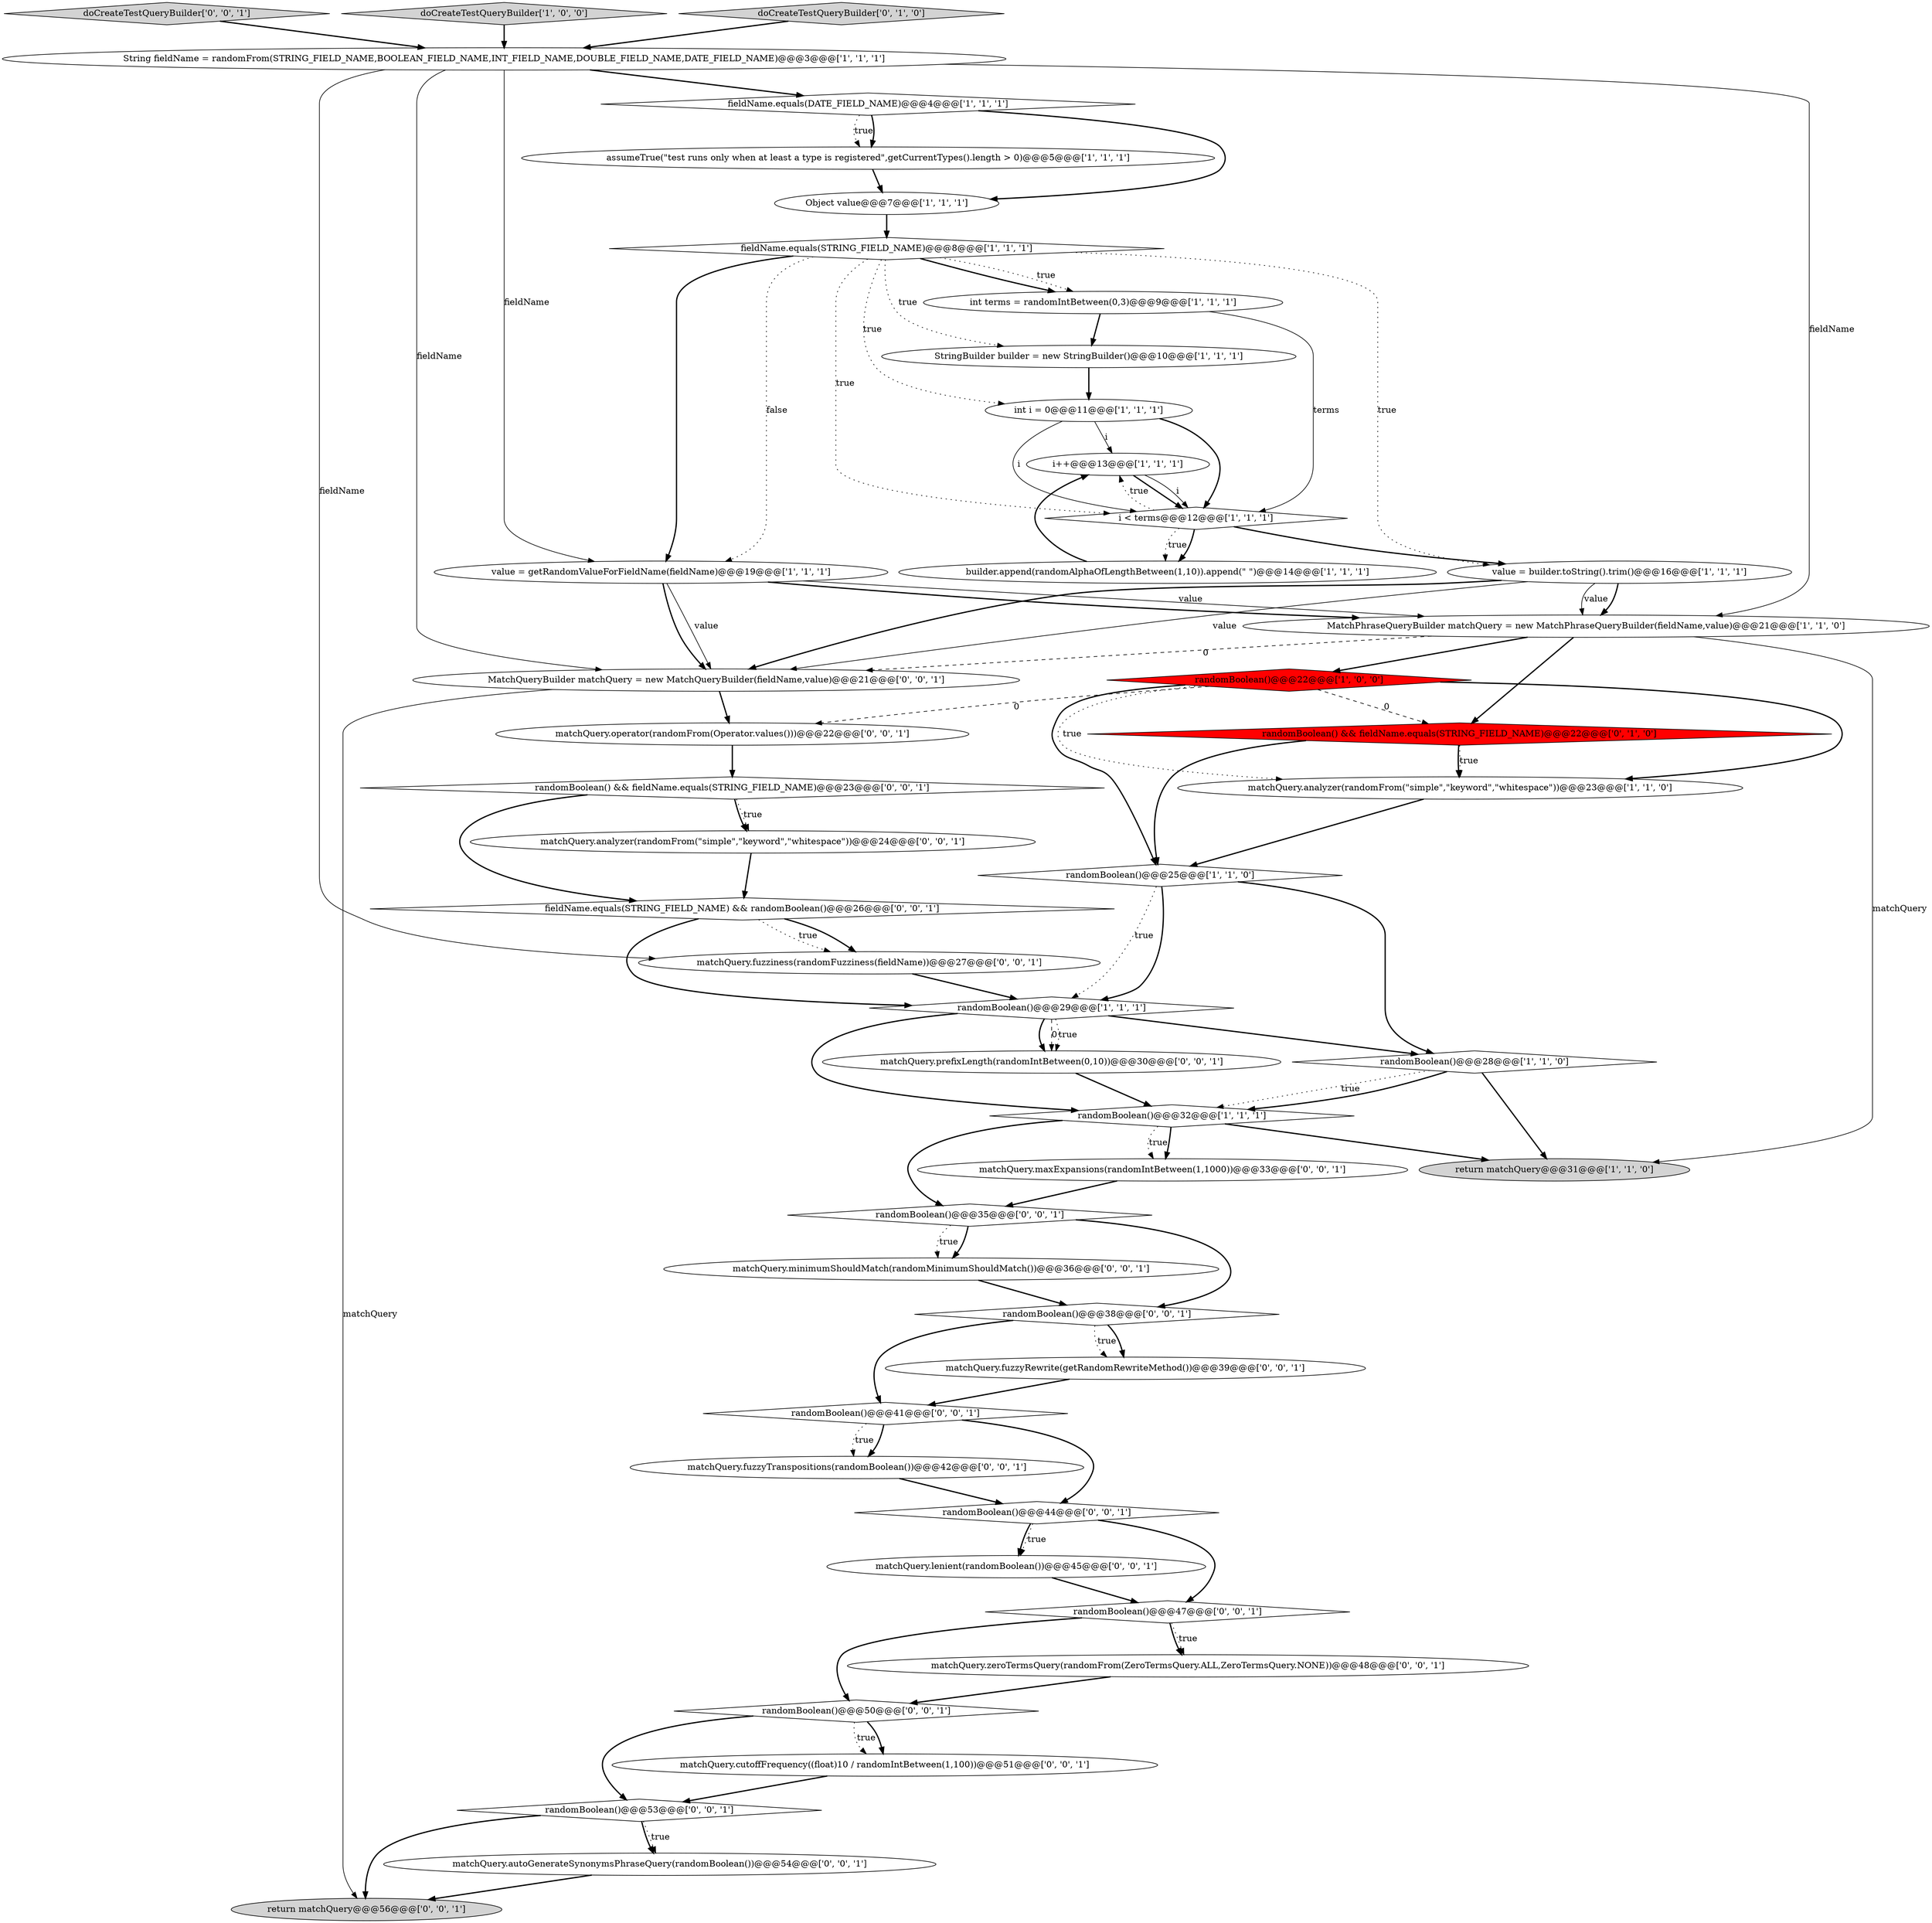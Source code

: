 digraph {
7 [style = filled, label = "assumeTrue(\"test runs only when at least a type is registered\",getCurrentTypes().length > 0)@@@5@@@['1', '1', '1']", fillcolor = white, shape = ellipse image = "AAA0AAABBB1BBB"];
8 [style = filled, label = "i++@@@13@@@['1', '1', '1']", fillcolor = white, shape = ellipse image = "AAA0AAABBB1BBB"];
28 [style = filled, label = "matchQuery.fuzzyRewrite(getRandomRewriteMethod())@@@39@@@['0', '0', '1']", fillcolor = white, shape = ellipse image = "AAA0AAABBB3BBB"];
40 [style = filled, label = "matchQuery.autoGenerateSynonymsPhraseQuery(randomBoolean())@@@54@@@['0', '0', '1']", fillcolor = white, shape = ellipse image = "AAA0AAABBB3BBB"];
44 [style = filled, label = "randomBoolean()@@@41@@@['0', '0', '1']", fillcolor = white, shape = diamond image = "AAA0AAABBB3BBB"];
2 [style = filled, label = "value = getRandomValueForFieldName(fieldName)@@@19@@@['1', '1', '1']", fillcolor = white, shape = ellipse image = "AAA0AAABBB1BBB"];
45 [style = filled, label = "randomBoolean()@@@44@@@['0', '0', '1']", fillcolor = white, shape = diamond image = "AAA0AAABBB3BBB"];
15 [style = filled, label = "randomBoolean()@@@32@@@['1', '1', '1']", fillcolor = white, shape = diamond image = "AAA0AAABBB1BBB"];
36 [style = filled, label = "randomBoolean()@@@35@@@['0', '0', '1']", fillcolor = white, shape = diamond image = "AAA0AAABBB3BBB"];
47 [style = filled, label = "matchQuery.cutoffFrequency((float)10 / randomIntBetween(1,100))@@@51@@@['0', '0', '1']", fillcolor = white, shape = ellipse image = "AAA0AAABBB3BBB"];
23 [style = filled, label = "randomBoolean() && fieldName.equals(STRING_FIELD_NAME)@@@22@@@['0', '1', '0']", fillcolor = red, shape = diamond image = "AAA1AAABBB2BBB"];
9 [style = filled, label = "value = builder.toString().trim()@@@16@@@['1', '1', '1']", fillcolor = white, shape = ellipse image = "AAA0AAABBB1BBB"];
42 [style = filled, label = "randomBoolean()@@@50@@@['0', '0', '1']", fillcolor = white, shape = diamond image = "AAA0AAABBB3BBB"];
26 [style = filled, label = "matchQuery.operator(randomFrom(Operator.values()))@@@22@@@['0', '0', '1']", fillcolor = white, shape = ellipse image = "AAA0AAABBB3BBB"];
3 [style = filled, label = "randomBoolean()@@@29@@@['1', '1', '1']", fillcolor = white, shape = diamond image = "AAA0AAABBB1BBB"];
38 [style = filled, label = "matchQuery.prefixLength(randomIntBetween(0,10))@@@30@@@['0', '0', '1']", fillcolor = white, shape = ellipse image = "AAA0AAABBB3BBB"];
14 [style = filled, label = "fieldName.equals(STRING_FIELD_NAME)@@@8@@@['1', '1', '1']", fillcolor = white, shape = diamond image = "AAA0AAABBB1BBB"];
33 [style = filled, label = "doCreateTestQueryBuilder['0', '0', '1']", fillcolor = lightgray, shape = diamond image = "AAA0AAABBB3BBB"];
30 [style = filled, label = "randomBoolean()@@@53@@@['0', '0', '1']", fillcolor = white, shape = diamond image = "AAA0AAABBB3BBB"];
1 [style = filled, label = "String fieldName = randomFrom(STRING_FIELD_NAME,BOOLEAN_FIELD_NAME,INT_FIELD_NAME,DOUBLE_FIELD_NAME,DATE_FIELD_NAME)@@@3@@@['1', '1', '1']", fillcolor = white, shape = ellipse image = "AAA0AAABBB1BBB"];
19 [style = filled, label = "int i = 0@@@11@@@['1', '1', '1']", fillcolor = white, shape = ellipse image = "AAA0AAABBB1BBB"];
17 [style = filled, label = "MatchPhraseQueryBuilder matchQuery = new MatchPhraseQueryBuilder(fieldName,value)@@@21@@@['1', '1', '0']", fillcolor = white, shape = ellipse image = "AAA0AAABBB1BBB"];
27 [style = filled, label = "matchQuery.lenient(randomBoolean())@@@45@@@['0', '0', '1']", fillcolor = white, shape = ellipse image = "AAA0AAABBB3BBB"];
20 [style = filled, label = "randomBoolean()@@@22@@@['1', '0', '0']", fillcolor = red, shape = diamond image = "AAA1AAABBB1BBB"];
29 [style = filled, label = "matchQuery.analyzer(randomFrom(\"simple\",\"keyword\",\"whitespace\"))@@@24@@@['0', '0', '1']", fillcolor = white, shape = ellipse image = "AAA0AAABBB3BBB"];
25 [style = filled, label = "return matchQuery@@@56@@@['0', '0', '1']", fillcolor = lightgray, shape = ellipse image = "AAA0AAABBB3BBB"];
43 [style = filled, label = "randomBoolean()@@@38@@@['0', '0', '1']", fillcolor = white, shape = diamond image = "AAA0AAABBB3BBB"];
4 [style = filled, label = "randomBoolean()@@@25@@@['1', '1', '0']", fillcolor = white, shape = diamond image = "AAA0AAABBB1BBB"];
41 [style = filled, label = "matchQuery.zeroTermsQuery(randomFrom(ZeroTermsQuery.ALL,ZeroTermsQuery.NONE))@@@48@@@['0', '0', '1']", fillcolor = white, shape = ellipse image = "AAA0AAABBB3BBB"];
35 [style = filled, label = "matchQuery.minimumShouldMatch(randomMinimumShouldMatch())@@@36@@@['0', '0', '1']", fillcolor = white, shape = ellipse image = "AAA0AAABBB3BBB"];
11 [style = filled, label = "doCreateTestQueryBuilder['1', '0', '0']", fillcolor = lightgray, shape = diamond image = "AAA0AAABBB1BBB"];
32 [style = filled, label = "matchQuery.fuzzyTranspositions(randomBoolean())@@@42@@@['0', '0', '1']", fillcolor = white, shape = ellipse image = "AAA0AAABBB3BBB"];
6 [style = filled, label = "fieldName.equals(DATE_FIELD_NAME)@@@4@@@['1', '1', '1']", fillcolor = white, shape = diamond image = "AAA0AAABBB1BBB"];
34 [style = filled, label = "MatchQueryBuilder matchQuery = new MatchQueryBuilder(fieldName,value)@@@21@@@['0', '0', '1']", fillcolor = white, shape = ellipse image = "AAA0AAABBB3BBB"];
0 [style = filled, label = "Object value@@@7@@@['1', '1', '1']", fillcolor = white, shape = ellipse image = "AAA0AAABBB1BBB"];
13 [style = filled, label = "i < terms@@@12@@@['1', '1', '1']", fillcolor = white, shape = diamond image = "AAA0AAABBB1BBB"];
18 [style = filled, label = "randomBoolean()@@@28@@@['1', '1', '0']", fillcolor = white, shape = diamond image = "AAA0AAABBB1BBB"];
10 [style = filled, label = "matchQuery.analyzer(randomFrom(\"simple\",\"keyword\",\"whitespace\"))@@@23@@@['1', '1', '0']", fillcolor = white, shape = ellipse image = "AAA0AAABBB1BBB"];
39 [style = filled, label = "matchQuery.maxExpansions(randomIntBetween(1,1000))@@@33@@@['0', '0', '1']", fillcolor = white, shape = ellipse image = "AAA0AAABBB3BBB"];
31 [style = filled, label = "randomBoolean()@@@47@@@['0', '0', '1']", fillcolor = white, shape = diamond image = "AAA0AAABBB3BBB"];
16 [style = filled, label = "StringBuilder builder = new StringBuilder()@@@10@@@['1', '1', '1']", fillcolor = white, shape = ellipse image = "AAA0AAABBB1BBB"];
46 [style = filled, label = "randomBoolean() && fieldName.equals(STRING_FIELD_NAME)@@@23@@@['0', '0', '1']", fillcolor = white, shape = diamond image = "AAA0AAABBB3BBB"];
22 [style = filled, label = "doCreateTestQueryBuilder['0', '1', '0']", fillcolor = lightgray, shape = diamond image = "AAA0AAABBB2BBB"];
21 [style = filled, label = "builder.append(randomAlphaOfLengthBetween(1,10)).append(\" \")@@@14@@@['1', '1', '1']", fillcolor = white, shape = ellipse image = "AAA0AAABBB1BBB"];
24 [style = filled, label = "matchQuery.fuzziness(randomFuzziness(fieldName))@@@27@@@['0', '0', '1']", fillcolor = white, shape = ellipse image = "AAA0AAABBB3BBB"];
5 [style = filled, label = "return matchQuery@@@31@@@['1', '1', '0']", fillcolor = lightgray, shape = ellipse image = "AAA0AAABBB1BBB"];
37 [style = filled, label = "fieldName.equals(STRING_FIELD_NAME) && randomBoolean()@@@26@@@['0', '0', '1']", fillcolor = white, shape = diamond image = "AAA0AAABBB3BBB"];
12 [style = filled, label = "int terms = randomIntBetween(0,3)@@@9@@@['1', '1', '1']", fillcolor = white, shape = ellipse image = "AAA0AAABBB1BBB"];
45->27 [style = dotted, label="true"];
14->19 [style = dotted, label="true"];
42->47 [style = dotted, label="true"];
14->2 [style = dotted, label="false"];
45->27 [style = bold, label=""];
21->8 [style = bold, label=""];
18->15 [style = dotted, label="true"];
40->25 [style = bold, label=""];
3->38 [style = bold, label=""];
35->43 [style = bold, label=""];
45->31 [style = bold, label=""];
38->15 [style = bold, label=""];
37->3 [style = bold, label=""];
3->18 [style = bold, label=""];
0->14 [style = bold, label=""];
1->17 [style = solid, label="fieldName"];
34->26 [style = bold, label=""];
13->21 [style = dotted, label="true"];
20->23 [style = dashed, label="0"];
19->8 [style = solid, label="i"];
30->40 [style = bold, label=""];
9->34 [style = solid, label="value"];
43->44 [style = bold, label=""];
1->24 [style = solid, label="fieldName"];
2->17 [style = solid, label="value"];
17->20 [style = bold, label=""];
20->26 [style = dashed, label="0"];
26->46 [style = bold, label=""];
4->3 [style = bold, label=""];
2->34 [style = solid, label="value"];
14->12 [style = dotted, label="true"];
46->29 [style = dotted, label="true"];
2->34 [style = bold, label=""];
18->15 [style = bold, label=""];
3->38 [style = dashed, label="0"];
27->31 [style = bold, label=""];
9->17 [style = bold, label=""];
7->0 [style = bold, label=""];
4->18 [style = bold, label=""];
16->19 [style = bold, label=""];
46->37 [style = bold, label=""];
19->13 [style = bold, label=""];
44->32 [style = bold, label=""];
20->10 [style = dotted, label="true"];
43->28 [style = dotted, label="true"];
31->41 [style = bold, label=""];
23->10 [style = bold, label=""];
6->7 [style = dotted, label="true"];
36->35 [style = bold, label=""];
6->7 [style = bold, label=""];
44->45 [style = bold, label=""];
24->3 [style = bold, label=""];
15->36 [style = bold, label=""];
2->17 [style = bold, label=""];
36->43 [style = bold, label=""];
1->2 [style = solid, label="fieldName"];
44->32 [style = dotted, label="true"];
37->24 [style = bold, label=""];
42->47 [style = bold, label=""];
9->17 [style = solid, label="value"];
29->37 [style = bold, label=""];
17->23 [style = bold, label=""];
1->34 [style = solid, label="fieldName"];
46->29 [style = bold, label=""];
14->16 [style = dotted, label="true"];
31->42 [style = bold, label=""];
23->10 [style = dotted, label="true"];
1->6 [style = bold, label=""];
19->13 [style = solid, label="i"];
4->3 [style = dotted, label="true"];
13->8 [style = dotted, label="true"];
3->38 [style = dotted, label="true"];
14->2 [style = bold, label=""];
13->9 [style = bold, label=""];
22->1 [style = bold, label=""];
8->13 [style = bold, label=""];
32->45 [style = bold, label=""];
34->25 [style = solid, label="matchQuery"];
17->34 [style = dashed, label="0"];
11->1 [style = bold, label=""];
15->39 [style = dotted, label="true"];
37->24 [style = dotted, label="true"];
23->4 [style = bold, label=""];
30->25 [style = bold, label=""];
6->0 [style = bold, label=""];
12->16 [style = bold, label=""];
3->15 [style = bold, label=""];
33->1 [style = bold, label=""];
30->40 [style = dotted, label="true"];
12->13 [style = solid, label="terms"];
17->5 [style = solid, label="matchQuery"];
14->13 [style = dotted, label="true"];
15->5 [style = bold, label=""];
20->4 [style = bold, label=""];
43->28 [style = bold, label=""];
20->10 [style = bold, label=""];
47->30 [style = bold, label=""];
8->13 [style = solid, label="i"];
42->30 [style = bold, label=""];
18->5 [style = bold, label=""];
14->12 [style = bold, label=""];
15->39 [style = bold, label=""];
28->44 [style = bold, label=""];
10->4 [style = bold, label=""];
14->9 [style = dotted, label="true"];
36->35 [style = dotted, label="true"];
13->21 [style = bold, label=""];
39->36 [style = bold, label=""];
31->41 [style = dotted, label="true"];
41->42 [style = bold, label=""];
9->34 [style = bold, label=""];
}
